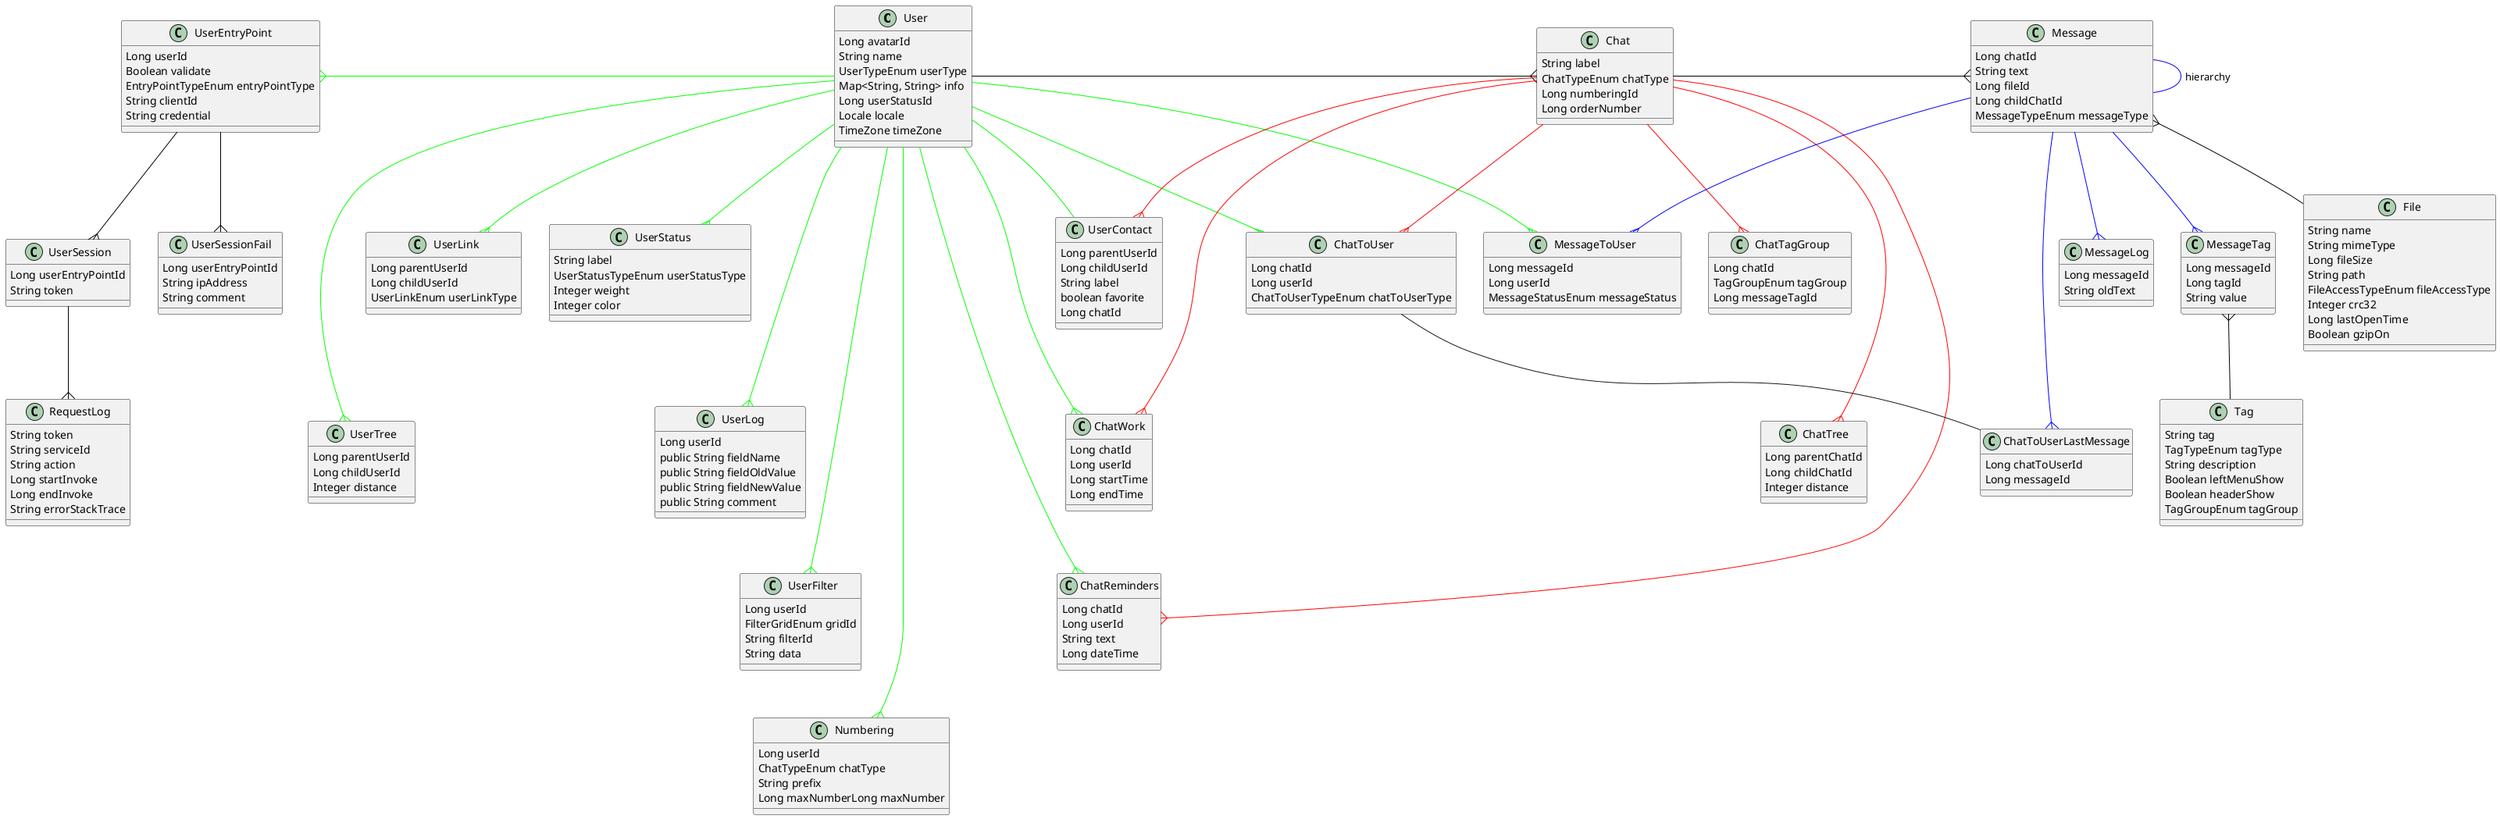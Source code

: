 @startuml
    class User{
        Long avatarId
        String name
        UserTypeEnum userType
        Map<String, String> info
        Long userStatusId
        Locale locale
        TimeZone timeZone
    }
    class Chat{
        String label
        ChatTypeEnum chatType
        Long numberingId
        Long orderNumber
    }
    class Message {
        Long chatId
        String text
        Long fileId
        Long childChatId
        MessageTypeEnum messageType
    }
    class File{
    	String name
    	String mimeType
    	Long fileSize
    	String path
    	FileAccessTypeEnum fileAccessType
    	Integer crc32
    	Long lastOpenTime
    	Boolean gzipOn
    }
    class MessageLog {
        Long messageId
        String oldText
    }
    class MessageTag {
        Long messageId
        Long tagId
        String value
    }
    class MessageToUser {
        Long messageId
        Long userId
        MessageStatusEnum messageStatus
    }

class Tag{
    String tag
    TagTypeEnum tagType
    String description
    Boolean leftMenuShow
    Boolean headerShow
    TagGroupEnum tagGroup
}
    class UserContact{
        Long parentUserId
        Long childUserId
        String label
        boolean favorite
        Long chatId
    }
    class UserFilter {
         Long userId
         FilterGridEnum gridId
         String filterId
         String data
    }
    class UserLink {
         Long parentUserId
         Long childUserId
         UserLinkEnum userLinkType
    }
    class UserLog {
    	Long userId
        public String fieldName
        public String fieldOldValue
        public String fieldNewValue
        public String comment
    }
    class UserStatus  {
        String label
        UserStatusTypeEnum userStatusType
        Integer weight
         Integer color
    }
    class UserTree {
         Long parentUserId
         Long childUserId
         Integer distance
    }
    class ChatToUser{
        Long chatId
        Long userId
        ChatToUserTypeEnum chatToUserType
    }
    class ChatToUserLastMessage{
        Long chatToUserId
        Long messageId
    }
    class ChatTree{
        Long parentChatId
        Long childChatId
        Integer distance
    }
    class ChatWork{
        Long chatId
        Long userId
        Long startTime
        Long endTime
    }
    class ChatReminders{
        Long chatId
        Long userId
        String text
        Long dateTime
    }
    class ChatTagGroup {
        Long chatId
        TagGroupEnum tagGroup
        Long messageTagId
    }
    class Numbering {
        Long userId
        ChatTypeEnum chatType
        String prefix
        Long maxNumberLong maxNumber
    }
    class UserEntryPoint {
        Long userId
        Boolean validate
        EntryPointTypeEnum entryPointType
        String clientId
        String credential
	}
    class UserSession  {
        Long userEntryPointId
        String token
    }
    class UserSessionFail  {
        Long userEntryPointId
        String ipAddress
        String comment
    }
    class RequestLog {
        String token
        String serviceId
        String action
        Long startInvoke
        Long endInvoke
        String errorStackTrace
    }

User -[#00FF00]- UserContact
User -[#00FF00]left-{ UserEntryPoint
User -[#00FF00]-{ UserFilter
User -[#00FF00]-{ UserLink
User -[#00FF00]-{ UserLog
User -[#00FF00]-{ UserTree
User -[#00FF00]-{ UserStatus
User -[#00FF00]-{ ChatWork
User -[#00FF00]-{ ChatReminders
User -[#00FF00]-{ ChatToUser
User -[#00FF00]-{ MessageToUser
User -[#00FF00]-{ Numbering

User -[#000000]right-{ Chat

Chat -[#FF0000]-{ ChatReminders
Chat -[#FF0000]-{ ChatTagGroup
Chat -[#FF0000]-{ ChatToUser
Chat -[#FF0000]-{ ChatTree
Chat -[#FF0000]-{ ChatWork
Chat -[#FF0000]-{ UserContact

Chat -[#000000]right-{ Message

Message -[#0000FF]- Message : hierarchy
Message -[#0000FF]-{ MessageToUser
Message -[#0000FF]-{ MessageLog
Message -[#0000FF]-{ MessageTag
Message -[#0000FF]-{ ChatToUserLastMessage
Message }-[#000000]- File

MessageTag }-[#000000]- Tag
UserEntryPoint -[#000000]down-{ UserSession
UserSession -[#000000]down-{ RequestLog
UserEntryPoint -[#000000]-{ UserSessionFail

UserLink -[hidden]down- UserTree
UserStatus -[hidden]down- UserLog
UserLog -[hidden]down- UserFilter
UserFilter -[hidden]down- Numbering
UserContact -[hidden]down- ChatWork
ChatWork -[hidden]down- ChatReminders
ChatTagGroup -[hidden]down- ChatTree
ChatToUser -down- ChatToUserLastMessage

@enduml